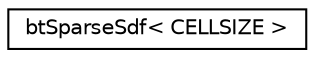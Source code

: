 digraph "Graphical Class Hierarchy"
{
  edge [fontname="Helvetica",fontsize="10",labelfontname="Helvetica",labelfontsize="10"];
  node [fontname="Helvetica",fontsize="10",shape=record];
  rankdir="LR";
  Node1 [label="btSparseSdf\< CELLSIZE \>",height=0.2,width=0.4,color="black", fillcolor="white", style="filled",URL="$structbt_sparse_sdf.html"];
}

